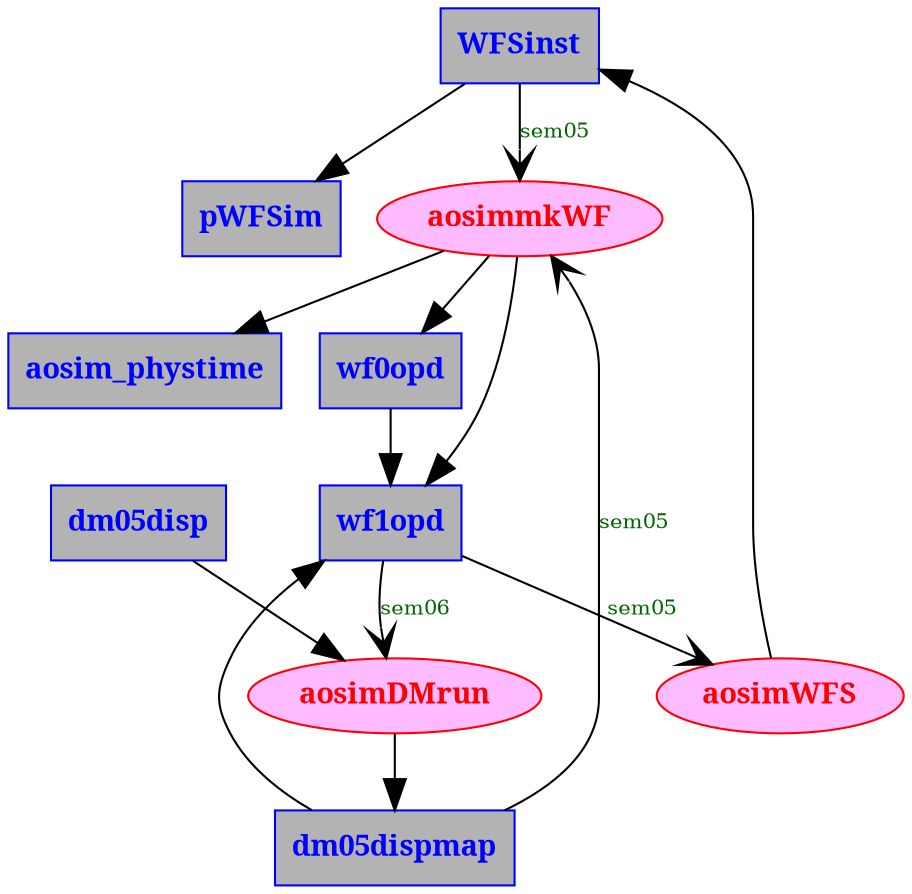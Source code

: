 digraph aosim {
#        size="8,5"
#		rankdir="LR"

# shared mem stream nodes
        node [style=filled, fillcolor=grey70, fontcolor=blue, fontname="bold", shape = box, color = blue];  WFSinst; wf0opd; wf1opd; dm05dispmap; dm05disp; pWFSim;
	aosim_phystime;

# processess nodes
        node [style=filled, fillcolor=plum1, fontcolor=red, fontname="bold", shape=ellipse, color=red]; aosimmkWF; aosimDMrun; aosimWFS;

# streams inputs and triggers to processes
edge[arrowhead=vee, arrowtail=inv, arrowsize=1.5, color=black, fontsize=10, fontcolor=darkgreen]
        WFSinst -> aosimmkWF       [ label="sem05" ];
        dm05dispmap -> aosimmkWF   [ label="sem05" ];
        wf1opd -> aosimWFS         [ label="sem05" ];
        wf1opd -> aosimDMrun       [ label="sem06" ];

# process output
edge[arrowhead=normal, arrowtail=none, arrowsize=1.5, color=black, fontsize=10, fontcolor=black]
        aosimmkWF -> wf0opd;
        aosimmkWF -> wf1opd;
        wf0opd -> wf1opd;
        dm05dispmap -> wf1opd;
        aosimWFS -> WFSinst;
        aosimDMrun -> dm05dispmap;
	WFSinst -> pWFSim;
        dm05disp -> aosimDMrun;
	aosimmkWF -> aosim_phystime;
}
